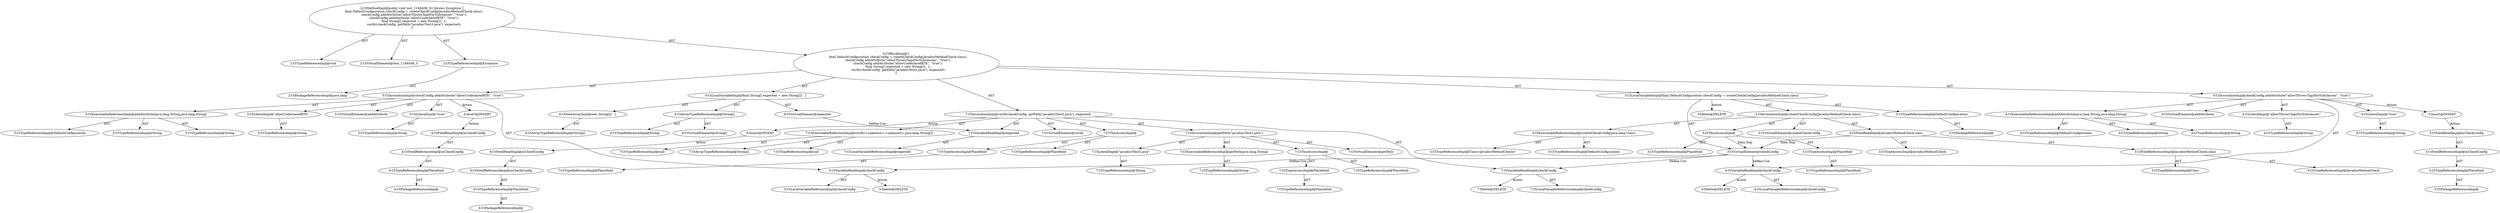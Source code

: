 digraph "test_1168408_3#?" {
0 [label="2:CtTypeReferenceImpl@void" shape=ellipse]
1 [label="2:CtVirtualElement@test_1168408_3" shape=ellipse]
2 [label="2:CtTypeReferenceImpl@Exception" shape=ellipse]
3 [label="2:CtPackageReferenceImpl@java.lang" shape=ellipse]
4 [label="3:CtTypeReferenceImpl@DefaultConfiguration" shape=ellipse]
5 [label="3:CtPackageReferenceImpl@" shape=ellipse]
6 [label="3:CtExecutableReferenceImpl@createCheckConfig(java.lang.Class)" shape=ellipse]
7 [label="3:CtTypeReferenceImpl@DefaultConfiguration" shape=ellipse]
8 [label="3:CtTypeReferenceImpl@Class<JavadocMethodCheck>" shape=ellipse]
9 [label="3:CtVirtualElement@createCheckConfig" shape=ellipse]
10 [label="3:CtTypeAccessImpl@PlaceHold" shape=ellipse]
11 [label="3:CtTypeReferenceImpl@PlaceHold" shape=ellipse]
12 [label="3:CtThisAccessImpl@" shape=ellipse]
13 [label="3:CtTypeReferenceImpl@PlaceHold" shape=ellipse]
14 [label="3:CtFieldReferenceImpl@JavadocMethodCheck.class" shape=ellipse]
15 [label="3:CtTypeReferenceImpl@JavadocMethodCheck" shape=ellipse]
16 [label="3:CtTypeReferenceImpl@Class" shape=ellipse]
17 [label="3:CtFieldReadImpl@JavadocMethodCheck.class" shape=ellipse]
18 [label="3:CtTypeAccessImpl@JavadocMethodCheck" shape=ellipse]
19 [label="3:CtInvocationImpl@createCheckConfig(JavadocMethodCheck.class)" shape=ellipse]
20 [label="3:CtVirtualElement@checkConfig" shape=ellipse]
21 [label="3:CtLocalVariableImpl@final DefaultConfiguration checkConfig = createCheckConfig(JavadocMethodCheck.class)" shape=ellipse]
22 [label="4:CtExecutableReferenceImpl@addAttribute(java.lang.String,java.lang.String)" shape=ellipse]
23 [label="4:CtTypeReferenceImpl@DefaultConfiguration" shape=ellipse]
24 [label="4:CtTypeReferenceImpl@String" shape=ellipse]
25 [label="4:CtTypeReferenceImpl@String" shape=ellipse]
26 [label="4:CtVirtualElement@addAttribute" shape=ellipse]
27 [label="4:CtVariableReadImpl@checkConfig" shape=ellipse]
28 [label="4:CtLocalVariableReferenceImpl@checkConfig" shape=ellipse]
29 [label="4:CtLiteralImpl@\"allowThrowsTagsForSubclasses\"" shape=ellipse]
30 [label="4:CtTypeReferenceImpl@String" shape=ellipse]
31 [label="4:CtLiteralImpl@\"true\"" shape=ellipse]
32 [label="4:CtTypeReferenceImpl@String" shape=ellipse]
33 [label="4:CtInvocationImpl@checkConfig.addAttribute(\"allowThrowsTagsForSubclasses\", \"true\")" shape=ellipse]
34 [label="5:CtExecutableReferenceImpl@addAttribute(java.lang.String,java.lang.String)" shape=ellipse]
35 [label="5:CtTypeReferenceImpl@DefaultConfiguration" shape=ellipse]
36 [label="5:CtTypeReferenceImpl@String" shape=ellipse]
37 [label="5:CtTypeReferenceImpl@String" shape=ellipse]
38 [label="5:CtVirtualElement@addAttribute" shape=ellipse]
39 [label="5:CtVariableReadImpl@checkConfig" shape=ellipse]
40 [label="5:CtLocalVariableReferenceImpl@checkConfig" shape=ellipse]
41 [label="5:CtLiteralImpl@\"allowUndeclaredRTE\"" shape=ellipse]
42 [label="5:CtTypeReferenceImpl@String" shape=ellipse]
43 [label="5:CtLiteralImpl@\"true\"" shape=ellipse]
44 [label="5:CtTypeReferenceImpl@String" shape=ellipse]
45 [label="5:CtInvocationImpl@checkConfig.addAttribute(\"allowUndeclaredRTE\", \"true\")" shape=ellipse]
46 [label="6:CtVirtualElement@String[]" shape=ellipse]
47 [label="6:CtArrayTypeReferenceImpl@String[]" shape=ellipse]
48 [label="6:CtTypeReferenceImpl@String" shape=ellipse]
49 [label="6:CtNewArrayImpl@new String[]\{  \}" shape=ellipse]
50 [label="6:CtArrayTypeReferenceImpl@String[]" shape=ellipse]
51 [label="6:CtVirtualElement@expected" shape=ellipse]
52 [label="6:CtLocalVariableImpl@final String[] expected = new String[]\{  \}" shape=ellipse]
53 [label="7:CtExecutableReferenceImpl@verify(<unknown>,<unknown>,java.lang.String[])" shape=ellipse]
54 [label="7:CtTypeReferenceImpl@null" shape=ellipse]
55 [label="7:CtTypeReferenceImpl@null" shape=ellipse]
56 [label="7:CtArrayTypeReferenceImpl@String[]" shape=ellipse]
57 [label="7:CtVirtualElement@verify" shape=ellipse]
58 [label="7:CtTypeAccessImpl@PlaceHold" shape=ellipse]
59 [label="7:CtTypeReferenceImpl@PlaceHold" shape=ellipse]
60 [label="7:CtThisAccessImpl@" shape=ellipse]
61 [label="7:CtTypeReferenceImpl@PlaceHold" shape=ellipse]
62 [label="7:CtVariableReadImpl@checkConfig" shape=ellipse]
63 [label="7:CtLocalVariableReferenceImpl@checkConfig" shape=ellipse]
64 [label="7:CtExecutableReferenceImpl@getPath(java.lang.String)" shape=ellipse]
65 [label="7:CtTypeReferenceImpl@String" shape=ellipse]
66 [label="7:CtVirtualElement@getPath" shape=ellipse]
67 [label="7:CtTypeAccessImpl@PlaceHold" shape=ellipse]
68 [label="7:CtTypeReferenceImpl@PlaceHold" shape=ellipse]
69 [label="7:CtThisAccessImpl@" shape=ellipse]
70 [label="7:CtTypeReferenceImpl@PlaceHold" shape=ellipse]
71 [label="7:CtLiteralImpl@\"javadoc/Test3.java\"" shape=ellipse]
72 [label="7:CtTypeReferenceImpl@String" shape=ellipse]
73 [label="7:CtInvocationImpl@getPath(\"javadoc/Test3.java\")" shape=ellipse]
74 [label="7:CtVariableReadImpl@expected" shape=ellipse]
75 [label="7:CtLocalVariableReferenceImpl@expected" shape=ellipse]
76 [label="7:CtInvocationImpl@verify(checkConfig, getPath(\"javadoc/Test3.java\"), expected)" shape=ellipse]
77 [label="2:CtBlockImpl@\{
    final DefaultConfiguration checkConfig = createCheckConfig(JavadocMethodCheck.class);
    checkConfig.addAttribute(\"allowThrowsTagsForSubclasses\", \"true\");
    checkConfig.addAttribute(\"allowUndeclaredRTE\", \"true\");
    final String[] expected = new String[]\{  \};
    verify(checkConfig, getPath(\"javadoc/Test3.java\"), expected);
\}" shape=ellipse]
78 [label="2:CtMethodImpl@public void test_1168408_3() throws Exception \{
    final DefaultConfiguration checkConfig = createCheckConfig(JavadocMethodCheck.class);
    checkConfig.addAttribute(\"allowThrowsTagsForSubclasses\", \"true\");
    checkConfig.addAttribute(\"allowUndeclaredRTE\", \"true\");
    final String[] expected = new String[]\{  \};
    verify(checkConfig, getPath(\"javadoc/Test3.java\"), expected);
\}" shape=ellipse]
79 [label="3:Delete@DELETE" shape=ellipse]
80 [label="4:Delete@DELETE" shape=ellipse]
81 [label="5:Delete@DELETE" shape=ellipse]
82 [label="7:Delete@DELETE" shape=ellipse]
83 [label="3:Insert@INSERT" shape=ellipse]
84 [label="3:CtPackageReferenceImpl@" shape=ellipse]
85 [label="3:CtTypeReferenceImpl@PlaceHold" shape=ellipse]
86 [label="3:CtFieldReferenceImpl@mCheckConfig" shape=ellipse]
87 [label="3:CtFieldReadImpl@mCheckConfig" shape=ellipse]
88 [label="4:Insert@INSERT" shape=ellipse]
89 [label="4:CtPackageReferenceImpl@" shape=ellipse]
90 [label="4:CtTypeReferenceImpl@PlaceHold" shape=ellipse]
91 [label="4:CtFieldReferenceImpl@mCheckConfig" shape=ellipse]
92 [label="4:CtFieldReadImpl@mCheckConfig" shape=ellipse]
93 [label="6:Insert@INSERT" shape=ellipse]
94 [label="6:CtPackageReferenceImpl@" shape=ellipse]
95 [label="6:CtTypeReferenceImpl@PlaceHold" shape=ellipse]
96 [label="6:CtFieldReferenceImpl@mCheckConfig" shape=ellipse]
97 [label="6:CtFieldReadImpl@mCheckConfig" shape=ellipse]
2 -> 3 [label="AST"];
4 -> 5 [label="AST"];
6 -> 7 [label="AST"];
6 -> 8 [label="AST"];
10 -> 11 [label="AST"];
12 -> 13 [label="AST"];
12 -> 10 [label="AST"];
12 -> 20 [label="Data Dep"];
14 -> 15 [label="AST"];
14 -> 16 [label="AST"];
17 -> 18 [label="AST"];
17 -> 14 [label="AST"];
17 -> 20 [label="Data Dep"];
19 -> 9 [label="AST"];
19 -> 12 [label="AST"];
19 -> 6 [label="AST"];
19 -> 17 [label="AST"];
20 -> 27 [label="Define-Use"];
20 -> 39 [label="Define-Use"];
20 -> 62 [label="Define-Use"];
21 -> 20 [label="AST"];
21 -> 4 [label="AST"];
21 -> 19 [label="AST"];
21 -> 79 [label="Action"];
22 -> 23 [label="AST"];
22 -> 24 [label="AST"];
22 -> 25 [label="AST"];
27 -> 28 [label="AST"];
27 -> 80 [label="Action"];
29 -> 30 [label="AST"];
31 -> 32 [label="AST"];
33 -> 26 [label="AST"];
33 -> 27 [label="AST"];
33 -> 22 [label="AST"];
33 -> 29 [label="AST"];
33 -> 31 [label="AST"];
33 -> 83 [label="Action"];
34 -> 35 [label="AST"];
34 -> 36 [label="AST"];
34 -> 37 [label="AST"];
39 -> 40 [label="AST"];
39 -> 81 [label="Action"];
41 -> 42 [label="AST"];
43 -> 44 [label="AST"];
45 -> 38 [label="AST"];
45 -> 39 [label="AST"];
45 -> 34 [label="AST"];
45 -> 41 [label="AST"];
45 -> 43 [label="AST"];
45 -> 88 [label="Action"];
47 -> 46 [label="AST"];
47 -> 48 [label="AST"];
49 -> 50 [label="AST"];
51 -> 74 [label="Define-Use"];
52 -> 51 [label="AST"];
52 -> 47 [label="AST"];
52 -> 49 [label="AST"];
53 -> 54 [label="AST"];
53 -> 55 [label="AST"];
53 -> 56 [label="AST"];
58 -> 59 [label="AST"];
60 -> 61 [label="AST"];
60 -> 58 [label="AST"];
62 -> 63 [label="AST"];
62 -> 82 [label="Action"];
64 -> 65 [label="AST"];
67 -> 68 [label="AST"];
69 -> 70 [label="AST"];
69 -> 67 [label="AST"];
71 -> 72 [label="AST"];
73 -> 66 [label="AST"];
73 -> 69 [label="AST"];
73 -> 64 [label="AST"];
73 -> 71 [label="AST"];
74 -> 75 [label="AST"];
76 -> 57 [label="AST"];
76 -> 60 [label="AST"];
76 -> 53 [label="AST"];
76 -> 62 [label="AST"];
76 -> 73 [label="AST"];
76 -> 74 [label="AST"];
76 -> 93 [label="Action"];
77 -> 21 [label="AST"];
77 -> 33 [label="AST"];
77 -> 45 [label="AST"];
77 -> 52 [label="AST"];
77 -> 76 [label="AST"];
78 -> 1 [label="AST"];
78 -> 0 [label="AST"];
78 -> 2 [label="AST"];
78 -> 77 [label="AST"];
83 -> 87 [label="Action"];
85 -> 84 [label="AST"];
86 -> 85 [label="AST"];
87 -> 86 [label="AST"];
88 -> 92 [label="Action"];
90 -> 89 [label="AST"];
91 -> 90 [label="AST"];
92 -> 91 [label="AST"];
93 -> 97 [label="Action"];
95 -> 94 [label="AST"];
96 -> 95 [label="AST"];
97 -> 96 [label="AST"];
}